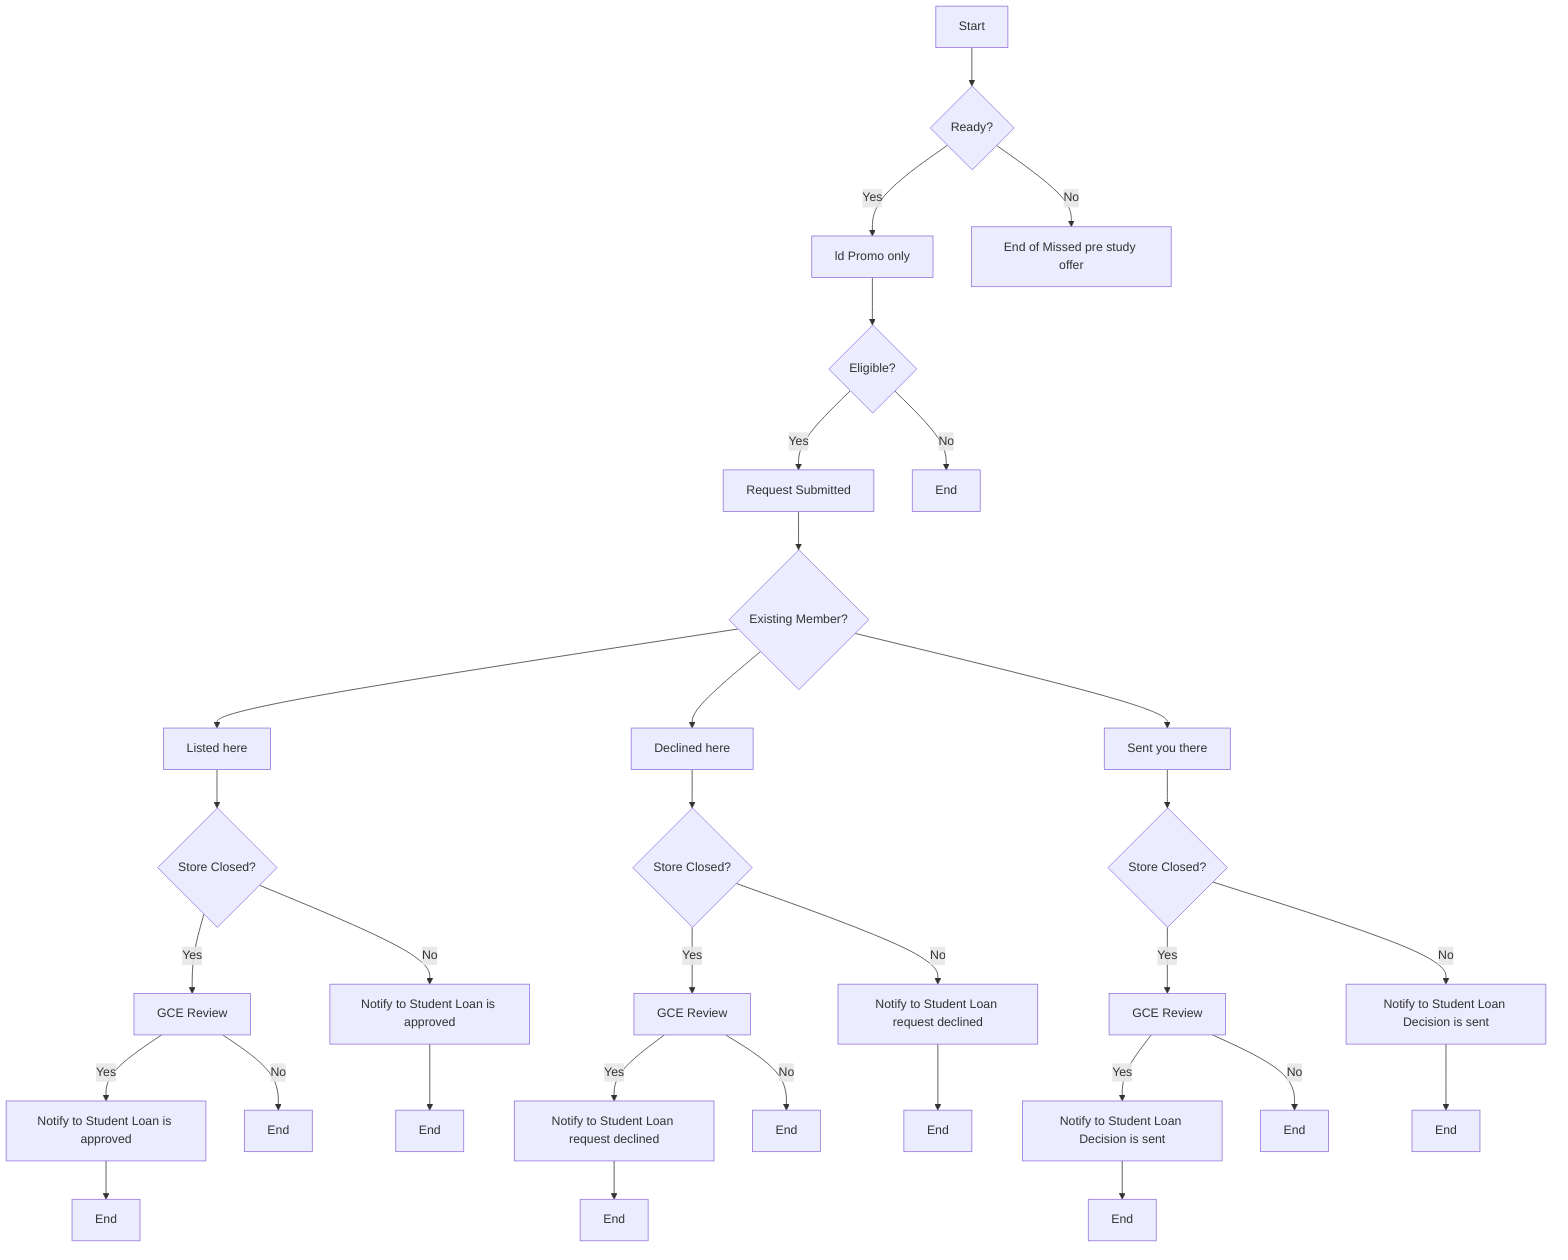 graph TD
    A[Start] --> B{Ready?}
    B -->|Yes| C[ld Promo only]
    B -->|No| D[End of Missed pre study offer]
    C --> E{Eligible?}
    E -->|Yes| F[Request Submitted]
    E -->|No| G[End]
    F --> H{Existing Member?}
    H --> I[Listed here]
    H --> J[Declined here]
    H --> K[Sent you there]
    I --> L{Store Closed?}
    J --> M{Store Closed?}
    K --> N{Store Closed?}
    L -->|Yes| O[GCE Review]
    L -->|No| P[Notify to Student Loan is approved]
    M -->|Yes| Q[GCE Review]
    M -->|No| R[Notify to Student Loan request declined]
    N -->|Yes| S[GCE Review]
    N -->|No| T[Notify to Student Loan Decision is sent]
    O -->|Yes| U[Notify to Student Loan is approved]
    O -->|No| V[End]
    Q -->|Yes| W[Notify to Student Loan request declined]
    Q -->|No| X[End]
    S -->|Yes| Y[Notify to Student Loan Decision is sent]
    S -->|No| Z[End]
    P --> AA[End]
    R --> AB[End]
    T --> AC[End]
    U --> AD[End]
    W --> AE[End]
    Y --> AF[End]
